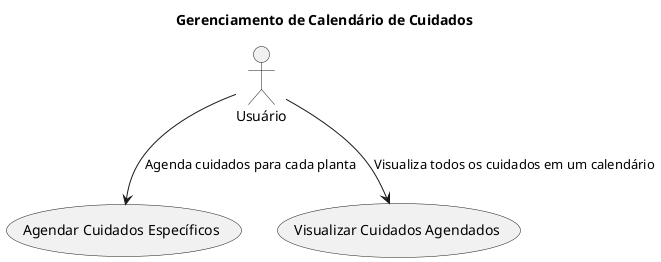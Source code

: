 @startuml Gerenciamento_Calendario_Cuidados
title Gerenciamento de Calendário de Cuidados

actor Usuario as "Usuário"

usecase "Agendar Cuidados Específicos" as UC1
usecase "Visualizar Cuidados Agendados" as UC2

Usuario --> UC1 : Agenda cuidados para cada planta
Usuario --> UC2 : Visualiza todos os cuidados em um calendário

@enduml
